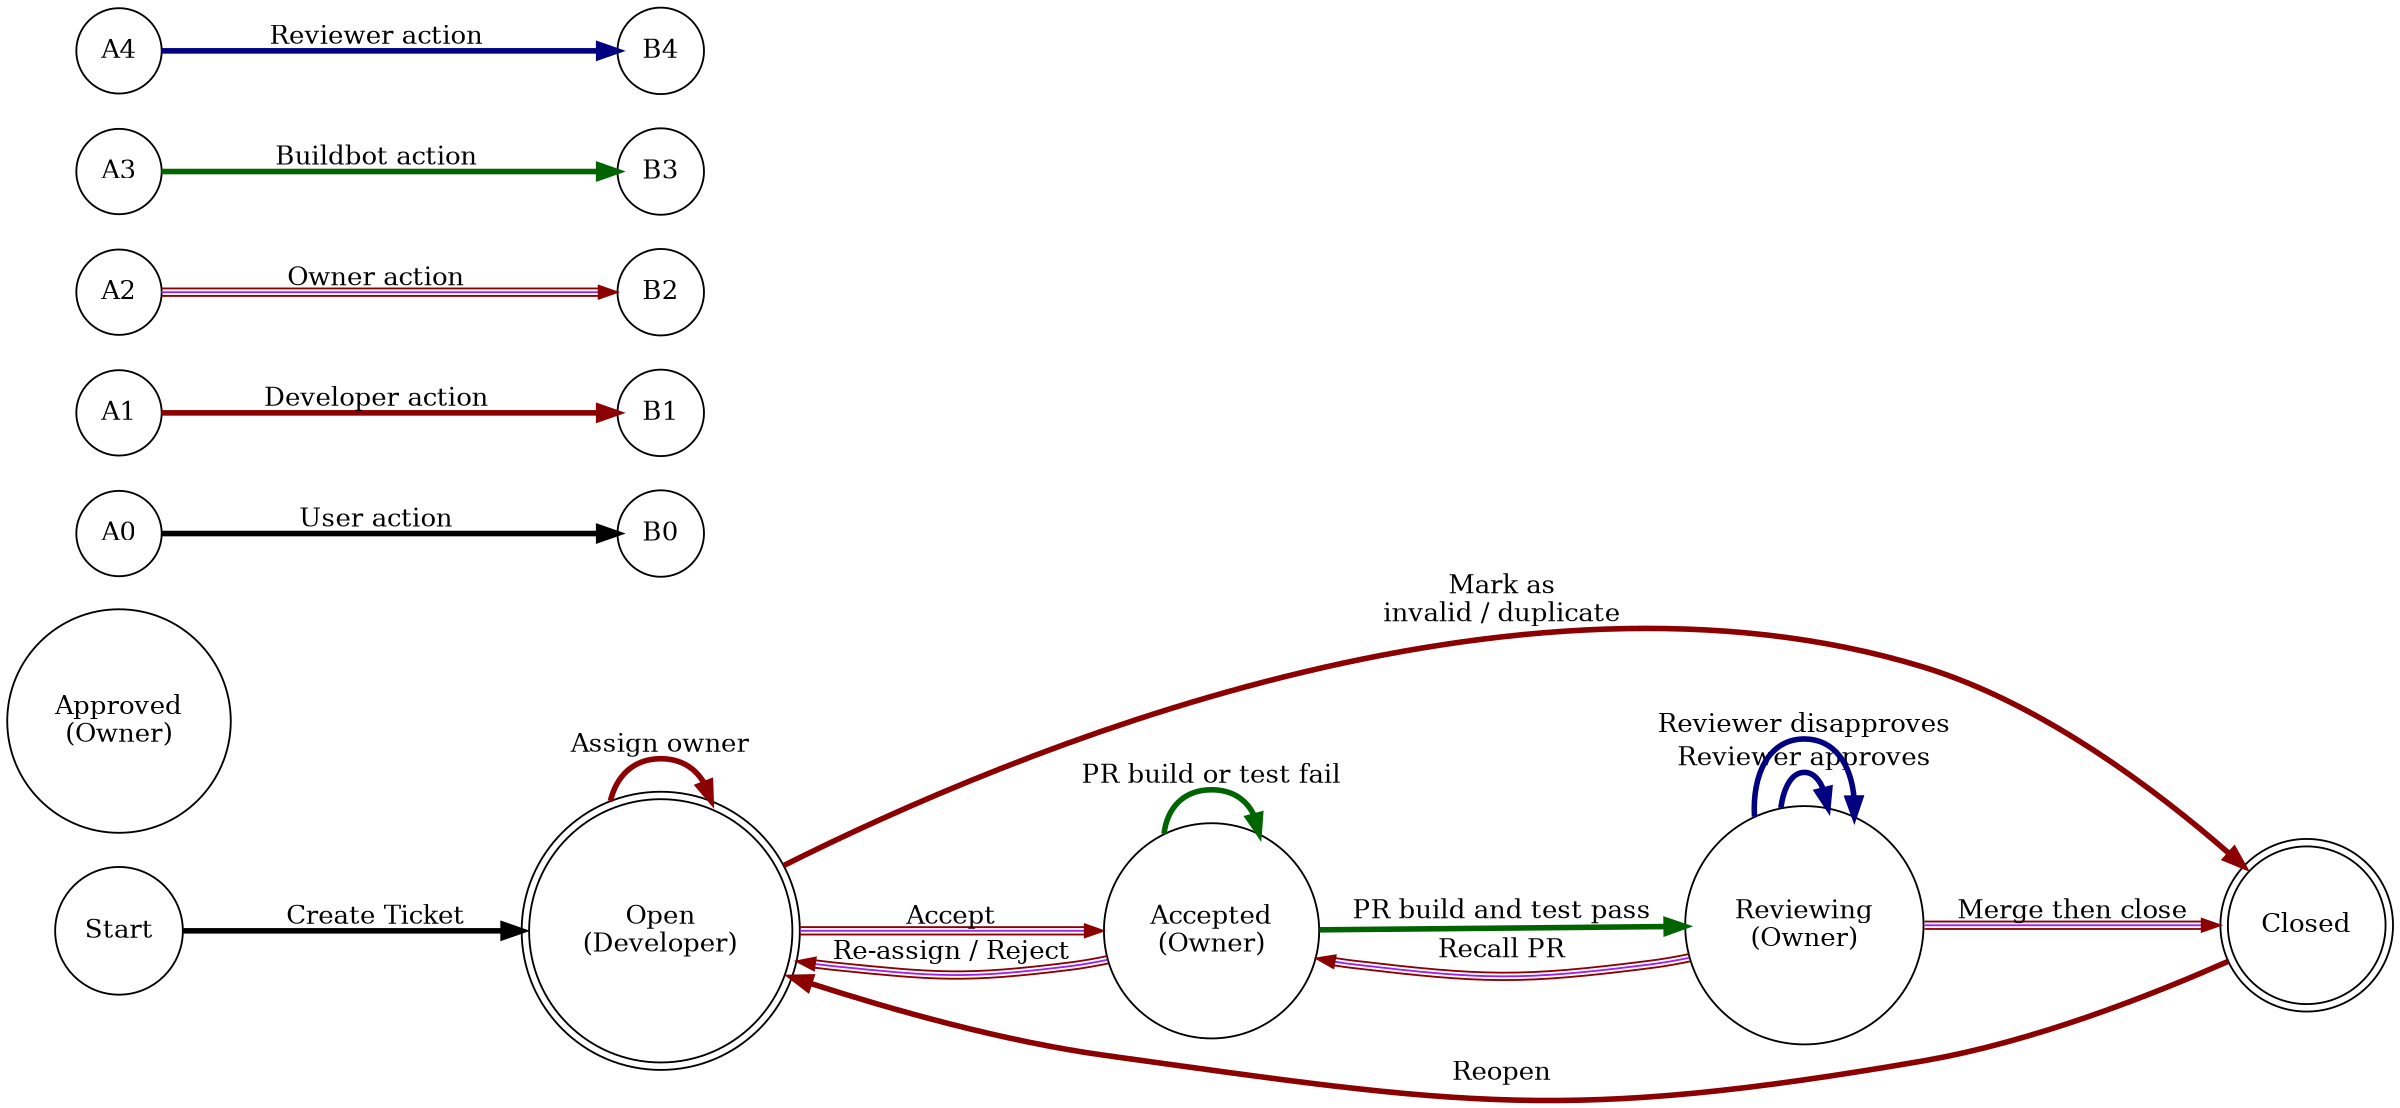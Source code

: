 digraph jira_workflow {
	rankdir=LR;
	size="16,16"
	node [ shape = doublecircle ]; Open Closed;
	node [ shape = circle ];
        edge [ penwidth=3.0 ];
        
        Open              [ label = "Open\n(Developer)" ];
        Accepted          [ label = "Accepted\n(Owner)" ];
        Reviewing         [ label = "Reviewing\n(Owner)" ];
        Approved          [ label = "Approved\n(Owner)" ];
        
        Start             -> Open              [ label = "Create Ticket" ];
        Open              -> Open              [ label = "Assign owner" color = "red4" ];
        Open              -> Closed            [ label = "Mark as\ninvalid / duplicate" color = "red4" ];
        Open              -> Accepted          [ label = "Accept" color = "red4:purple:red4" penwidth=1.0 ];
        Accepted          -> Open              [ label = "Re-assign / Reject" color = "red4:purple:red4" penwidth=1.0 ];
        Accepted          -> Reviewing         [ label = "PR build and test pass" color = "darkgreen" ];
        Accepted          -> Accepted          [ label = "PR build or test fail" color = "darkgreen" ];
        Reviewing         -> Reviewing         [ label = "Reviewer approves" color = "navy" ];
        Reviewing         -> Reviewing         [ label = "Reviewer disapproves" color = "navy" ];
        Reviewing         -> Closed            [ label = "Merge then close" color = "red4:purple:red4" penwidth=1.0 ];
        Reviewing         -> Accepted          [ label = "Recall PR" color = "red4:purple:red4" penwidth=1.0 ];
        Closed            -> Open              [ label = "Reopen" color = "red4" ];

        A0 -> B0 [ label = "User action" ];
        A1 -> B1 [ label = "Developer action" color = "red4" ];
        A2 -> B2 [ label = "Owner action" color = "red4:purple:red4" penwidth=1.0 ];
        A3 -> B3 [ label = "Buildbot action" color = "darkgreen" ];
        A4 -> B4 [ label = "Reviewer action" color = "navy" ];
}
